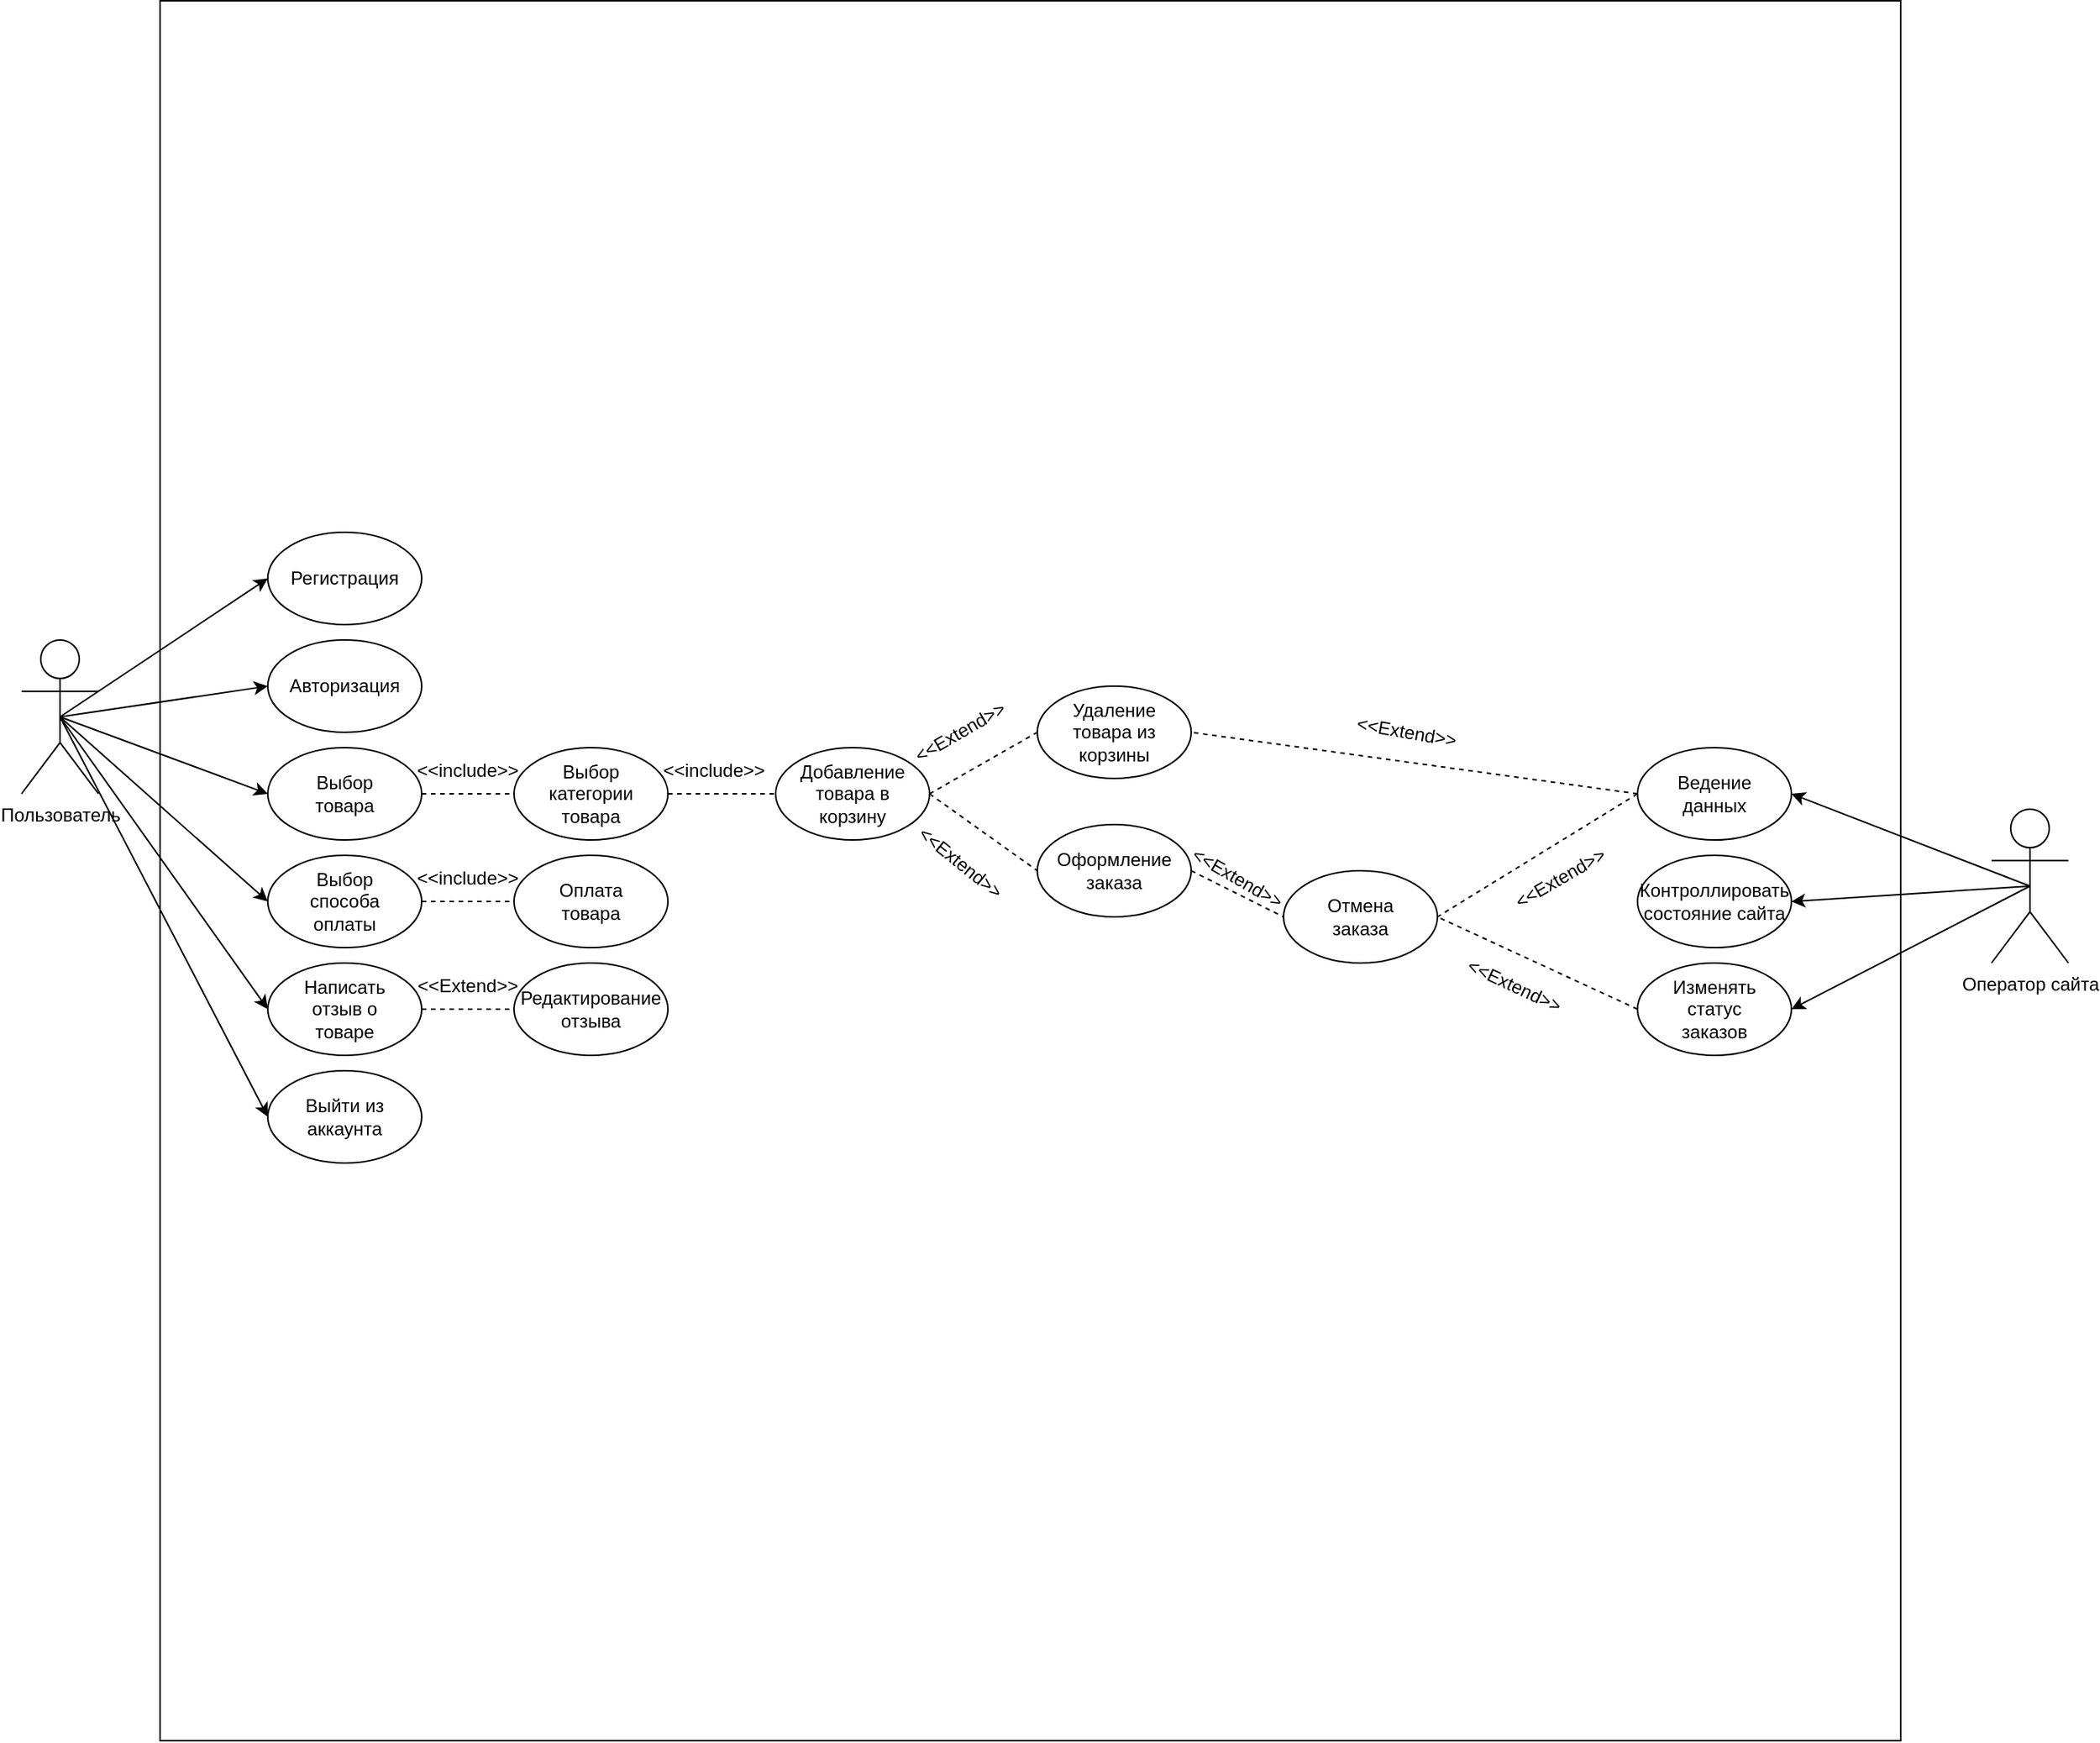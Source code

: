 <mxfile version="21.6.8" type="device">
  <diagram name="Страница — 1" id="o8kjD8jLd8lPkc_qO3lF">
    <mxGraphModel dx="1744" dy="2013" grid="1" gridSize="10" guides="1" tooltips="1" connect="1" arrows="1" fold="1" page="1" pageScale="1" pageWidth="827" pageHeight="1169" math="0" shadow="0">
      <root>
        <mxCell id="0" />
        <mxCell id="1" parent="0" />
        <mxCell id="VRkJQPhruLQGKAglXqk0-1" value="" style="whiteSpace=wrap;html=1;aspect=fixed;" vertex="1" parent="1">
          <mxGeometry x="120" y="-295.5" width="1131" height="1131" as="geometry" />
        </mxCell>
        <mxCell id="VRkJQPhruLQGKAglXqk0-2" value="Пользователь" style="shape=umlActor;verticalLabelPosition=bottom;verticalAlign=top;html=1;outlineConnect=0;" vertex="1" parent="1">
          <mxGeometry x="30" y="120" width="50" height="100" as="geometry" />
        </mxCell>
        <mxCell id="VRkJQPhruLQGKAglXqk0-3" value="" style="ellipse;whiteSpace=wrap;html=1;" vertex="1" parent="1">
          <mxGeometry x="190" y="50" width="100" height="60" as="geometry" />
        </mxCell>
        <mxCell id="VRkJQPhruLQGKAglXqk0-4" value="" style="ellipse;whiteSpace=wrap;html=1;" vertex="1" parent="1">
          <mxGeometry x="190" y="120" width="100" height="60" as="geometry" />
        </mxCell>
        <mxCell id="VRkJQPhruLQGKAglXqk0-5" value="" style="ellipse;whiteSpace=wrap;html=1;" vertex="1" parent="1">
          <mxGeometry x="190" y="190" width="100" height="60" as="geometry" />
        </mxCell>
        <mxCell id="VRkJQPhruLQGKAglXqk0-6" value="" style="ellipse;whiteSpace=wrap;html=1;" vertex="1" parent="1">
          <mxGeometry x="350" y="190" width="100" height="60" as="geometry" />
        </mxCell>
        <mxCell id="VRkJQPhruLQGKAglXqk0-7" value="Регистрация" style="text;html=1;strokeColor=none;fillColor=none;align=center;verticalAlign=middle;whiteSpace=wrap;rounded=0;" vertex="1" parent="1">
          <mxGeometry x="210" y="65" width="60" height="30" as="geometry" />
        </mxCell>
        <mxCell id="VRkJQPhruLQGKAglXqk0-8" value="Авторизация" style="text;html=1;strokeColor=none;fillColor=none;align=center;verticalAlign=middle;whiteSpace=wrap;rounded=0;" vertex="1" parent="1">
          <mxGeometry x="210" y="135" width="60" height="30" as="geometry" />
        </mxCell>
        <mxCell id="VRkJQPhruLQGKAglXqk0-9" value="Выбор товара" style="text;html=1;strokeColor=none;fillColor=none;align=center;verticalAlign=middle;whiteSpace=wrap;rounded=0;" vertex="1" parent="1">
          <mxGeometry x="210" y="205" width="60" height="30" as="geometry" />
        </mxCell>
        <mxCell id="VRkJQPhruLQGKAglXqk0-11" value="" style="ellipse;whiteSpace=wrap;html=1;" vertex="1" parent="1">
          <mxGeometry x="520" y="190" width="100" height="60" as="geometry" />
        </mxCell>
        <mxCell id="VRkJQPhruLQGKAglXqk0-12" value="Выбор категории товара" style="text;html=1;strokeColor=none;fillColor=none;align=center;verticalAlign=middle;whiteSpace=wrap;rounded=0;" vertex="1" parent="1">
          <mxGeometry x="370" y="205" width="60" height="30" as="geometry" />
        </mxCell>
        <mxCell id="VRkJQPhruLQGKAglXqk0-13" value="Добавление товара в корзину" style="text;html=1;strokeColor=none;fillColor=none;align=center;verticalAlign=middle;whiteSpace=wrap;rounded=0;" vertex="1" parent="1">
          <mxGeometry x="540" y="205" width="60" height="30" as="geometry" />
        </mxCell>
        <mxCell id="VRkJQPhruLQGKAglXqk0-14" value="" style="endArrow=classic;html=1;rounded=0;exitX=0.5;exitY=0.5;exitDx=0;exitDy=0;exitPerimeter=0;entryX=0;entryY=0.5;entryDx=0;entryDy=0;" edge="1" parent="1" source="VRkJQPhruLQGKAglXqk0-2" target="VRkJQPhruLQGKAglXqk0-3">
          <mxGeometry width="50" height="50" relative="1" as="geometry">
            <mxPoint x="120" y="140" as="sourcePoint" />
            <mxPoint x="170" y="90" as="targetPoint" />
          </mxGeometry>
        </mxCell>
        <mxCell id="VRkJQPhruLQGKAglXqk0-15" value="" style="endArrow=classic;html=1;rounded=0;exitX=0.5;exitY=0.5;exitDx=0;exitDy=0;exitPerimeter=0;entryX=0;entryY=0.5;entryDx=0;entryDy=0;" edge="1" parent="1" source="VRkJQPhruLQGKAglXqk0-2" target="VRkJQPhruLQGKAglXqk0-4">
          <mxGeometry width="50" height="50" relative="1" as="geometry">
            <mxPoint x="350" y="260" as="sourcePoint" />
            <mxPoint x="400" y="210" as="targetPoint" />
          </mxGeometry>
        </mxCell>
        <mxCell id="VRkJQPhruLQGKAglXqk0-16" value="" style="endArrow=classic;html=1;rounded=0;exitX=0.5;exitY=0.5;exitDx=0;exitDy=0;exitPerimeter=0;entryX=0;entryY=0.5;entryDx=0;entryDy=0;" edge="1" parent="1" source="VRkJQPhruLQGKAglXqk0-2" target="VRkJQPhruLQGKAglXqk0-5">
          <mxGeometry width="50" height="50" relative="1" as="geometry">
            <mxPoint x="350" y="260" as="sourcePoint" />
            <mxPoint x="400" y="210" as="targetPoint" />
          </mxGeometry>
        </mxCell>
        <mxCell id="VRkJQPhruLQGKAglXqk0-17" value="" style="endArrow=none;dashed=1;html=1;rounded=0;exitX=1;exitY=0.5;exitDx=0;exitDy=0;entryX=0;entryY=0.5;entryDx=0;entryDy=0;" edge="1" parent="1" source="VRkJQPhruLQGKAglXqk0-5" target="VRkJQPhruLQGKAglXqk0-6">
          <mxGeometry width="50" height="50" relative="1" as="geometry">
            <mxPoint x="350" y="260" as="sourcePoint" />
            <mxPoint x="400" y="210" as="targetPoint" />
          </mxGeometry>
        </mxCell>
        <mxCell id="VRkJQPhruLQGKAglXqk0-19" value="" style="endArrow=none;dashed=1;html=1;rounded=0;exitX=1;exitY=0.5;exitDx=0;exitDy=0;entryX=0;entryY=0.5;entryDx=0;entryDy=0;" edge="1" parent="1" source="VRkJQPhruLQGKAglXqk0-6" target="VRkJQPhruLQGKAglXqk0-11">
          <mxGeometry width="50" height="50" relative="1" as="geometry">
            <mxPoint x="350" y="260" as="sourcePoint" />
            <mxPoint x="400" y="210" as="targetPoint" />
          </mxGeometry>
        </mxCell>
        <mxCell id="VRkJQPhruLQGKAglXqk0-20" value="&amp;lt;&amp;lt;include&amp;gt;&amp;gt;" style="text;html=1;strokeColor=none;fillColor=none;align=center;verticalAlign=middle;whiteSpace=wrap;rounded=0;" vertex="1" parent="1">
          <mxGeometry x="290" y="190" width="60" height="30" as="geometry" />
        </mxCell>
        <mxCell id="VRkJQPhruLQGKAglXqk0-24" value="&amp;lt;&amp;lt;include&amp;gt;&amp;gt;" style="text;html=1;strokeColor=none;fillColor=none;align=center;verticalAlign=middle;whiteSpace=wrap;rounded=0;" vertex="1" parent="1">
          <mxGeometry x="450" y="190" width="60" height="30" as="geometry" />
        </mxCell>
        <mxCell id="VRkJQPhruLQGKAglXqk0-25" value="" style="ellipse;whiteSpace=wrap;html=1;" vertex="1" parent="1">
          <mxGeometry x="690" y="150" width="100" height="60" as="geometry" />
        </mxCell>
        <mxCell id="VRkJQPhruLQGKAglXqk0-26" value="" style="ellipse;whiteSpace=wrap;html=1;" vertex="1" parent="1">
          <mxGeometry x="690" y="240" width="100" height="60" as="geometry" />
        </mxCell>
        <mxCell id="VRkJQPhruLQGKAglXqk0-27" value="" style="endArrow=none;dashed=1;html=1;rounded=0;exitX=1;exitY=0.5;exitDx=0;exitDy=0;entryX=0;entryY=0.5;entryDx=0;entryDy=0;" edge="1" parent="1" source="VRkJQPhruLQGKAglXqk0-11" target="VRkJQPhruLQGKAglXqk0-25">
          <mxGeometry width="50" height="50" relative="1" as="geometry">
            <mxPoint x="420" y="260" as="sourcePoint" />
            <mxPoint x="470" y="210" as="targetPoint" />
          </mxGeometry>
        </mxCell>
        <mxCell id="VRkJQPhruLQGKAglXqk0-28" value="" style="endArrow=none;dashed=1;html=1;rounded=0;exitX=1;exitY=0.5;exitDx=0;exitDy=0;entryX=0;entryY=0.5;entryDx=0;entryDy=0;" edge="1" parent="1" source="VRkJQPhruLQGKAglXqk0-11" target="VRkJQPhruLQGKAglXqk0-26">
          <mxGeometry width="50" height="50" relative="1" as="geometry">
            <mxPoint x="420" y="260" as="sourcePoint" />
            <mxPoint x="470" y="210" as="targetPoint" />
          </mxGeometry>
        </mxCell>
        <mxCell id="VRkJQPhruLQGKAglXqk0-30" value="&amp;lt;&amp;lt;Extend&amp;gt;&amp;gt;&lt;br&gt;" style="text;html=1;strokeColor=none;fillColor=none;align=center;verticalAlign=middle;whiteSpace=wrap;rounded=0;rotation=-30;" vertex="1" parent="1">
          <mxGeometry x="610" y="165" width="60" height="30" as="geometry" />
        </mxCell>
        <mxCell id="VRkJQPhruLQGKAglXqk0-31" value="&amp;lt;&amp;lt;Extend&amp;gt;&amp;gt;" style="text;html=1;strokeColor=none;fillColor=none;align=center;verticalAlign=middle;whiteSpace=wrap;rounded=0;rotation=39;" vertex="1" parent="1">
          <mxGeometry x="610" y="250" width="60" height="30" as="geometry" />
        </mxCell>
        <mxCell id="VRkJQPhruLQGKAglXqk0-32" value="Удаление товара из корзины" style="text;html=1;strokeColor=none;fillColor=none;align=center;verticalAlign=middle;whiteSpace=wrap;rounded=0;" vertex="1" parent="1">
          <mxGeometry x="710" y="165" width="60" height="30" as="geometry" />
        </mxCell>
        <mxCell id="VRkJQPhruLQGKAglXqk0-33" value="Оформление заказа" style="text;html=1;strokeColor=none;fillColor=none;align=center;verticalAlign=middle;whiteSpace=wrap;rounded=0;" vertex="1" parent="1">
          <mxGeometry x="710" y="255" width="60" height="30" as="geometry" />
        </mxCell>
        <mxCell id="VRkJQPhruLQGKAglXqk0-36" value="" style="ellipse;whiteSpace=wrap;html=1;" vertex="1" parent="1">
          <mxGeometry x="190" y="260" width="100" height="60" as="geometry" />
        </mxCell>
        <mxCell id="VRkJQPhruLQGKAglXqk0-37" value="" style="endArrow=classic;html=1;rounded=0;exitX=0.5;exitY=0.5;exitDx=0;exitDy=0;exitPerimeter=0;entryX=0;entryY=0.5;entryDx=0;entryDy=0;" edge="1" parent="1" source="VRkJQPhruLQGKAglXqk0-2" target="VRkJQPhruLQGKAglXqk0-36">
          <mxGeometry width="50" height="50" relative="1" as="geometry">
            <mxPoint x="420" y="260" as="sourcePoint" />
            <mxPoint x="470" y="210" as="targetPoint" />
          </mxGeometry>
        </mxCell>
        <mxCell id="VRkJQPhruLQGKAglXqk0-38" value="Выбор способа оплаты" style="text;html=1;strokeColor=none;fillColor=none;align=center;verticalAlign=middle;whiteSpace=wrap;rounded=0;" vertex="1" parent="1">
          <mxGeometry x="210" y="275" width="60" height="30" as="geometry" />
        </mxCell>
        <mxCell id="VRkJQPhruLQGKAglXqk0-39" value="" style="ellipse;whiteSpace=wrap;html=1;" vertex="1" parent="1">
          <mxGeometry x="350" y="260" width="100" height="60" as="geometry" />
        </mxCell>
        <mxCell id="VRkJQPhruLQGKAglXqk0-41" value="" style="endArrow=none;dashed=1;html=1;rounded=0;exitX=1;exitY=0.5;exitDx=0;exitDy=0;entryX=0;entryY=0.5;entryDx=0;entryDy=0;" edge="1" parent="1" source="VRkJQPhruLQGKAglXqk0-36" target="VRkJQPhruLQGKAglXqk0-39">
          <mxGeometry width="50" height="50" relative="1" as="geometry">
            <mxPoint x="420" y="260" as="sourcePoint" />
            <mxPoint x="470" y="210" as="targetPoint" />
          </mxGeometry>
        </mxCell>
        <mxCell id="VRkJQPhruLQGKAglXqk0-42" value="Оплата товара" style="text;html=1;strokeColor=none;fillColor=none;align=center;verticalAlign=middle;whiteSpace=wrap;rounded=0;" vertex="1" parent="1">
          <mxGeometry x="370" y="275" width="60" height="30" as="geometry" />
        </mxCell>
        <mxCell id="VRkJQPhruLQGKAglXqk0-43" value="&amp;lt;&amp;lt;include&amp;gt;&amp;gt;" style="text;html=1;strokeColor=none;fillColor=none;align=center;verticalAlign=middle;whiteSpace=wrap;rounded=0;" vertex="1" parent="1">
          <mxGeometry x="290" y="260" width="60" height="30" as="geometry" />
        </mxCell>
        <mxCell id="VRkJQPhruLQGKAglXqk0-44" value="" style="endArrow=none;dashed=1;html=1;rounded=0;exitX=1;exitY=0.5;exitDx=0;exitDy=0;entryX=0;entryY=0.5;entryDx=0;entryDy=0;" edge="1" parent="1" source="VRkJQPhruLQGKAglXqk0-26" target="VRkJQPhruLQGKAglXqk0-45">
          <mxGeometry width="50" height="50" relative="1" as="geometry">
            <mxPoint x="590" y="260" as="sourcePoint" />
            <mxPoint x="640" y="210" as="targetPoint" />
          </mxGeometry>
        </mxCell>
        <mxCell id="VRkJQPhruLQGKAglXqk0-45" value="" style="ellipse;whiteSpace=wrap;html=1;" vertex="1" parent="1">
          <mxGeometry x="850" y="270" width="100" height="60" as="geometry" />
        </mxCell>
        <mxCell id="VRkJQPhruLQGKAglXqk0-49" value="&amp;lt;&amp;lt;Extend&amp;gt;&amp;gt;" style="text;html=1;strokeColor=none;fillColor=none;align=center;verticalAlign=middle;whiteSpace=wrap;rounded=0;rotation=30;" vertex="1" parent="1">
          <mxGeometry x="790" y="260" width="60" height="30" as="geometry" />
        </mxCell>
        <mxCell id="VRkJQPhruLQGKAglXqk0-50" value="Отмена заказа" style="text;html=1;strokeColor=none;fillColor=none;align=center;verticalAlign=middle;whiteSpace=wrap;rounded=0;" vertex="1" parent="1">
          <mxGeometry x="870" y="285" width="60" height="30" as="geometry" />
        </mxCell>
        <mxCell id="VRkJQPhruLQGKAglXqk0-51" value="" style="ellipse;whiteSpace=wrap;html=1;" vertex="1" parent="1">
          <mxGeometry x="190" y="330" width="100" height="60" as="geometry" />
        </mxCell>
        <mxCell id="VRkJQPhruLQGKAglXqk0-52" value="Написать отзыв о товаре" style="text;html=1;strokeColor=none;fillColor=none;align=center;verticalAlign=middle;whiteSpace=wrap;rounded=0;" vertex="1" parent="1">
          <mxGeometry x="210" y="345" width="60" height="30" as="geometry" />
        </mxCell>
        <mxCell id="VRkJQPhruLQGKAglXqk0-54" value="" style="ellipse;whiteSpace=wrap;html=1;" vertex="1" parent="1">
          <mxGeometry x="350" y="330" width="100" height="60" as="geometry" />
        </mxCell>
        <mxCell id="VRkJQPhruLQGKAglXqk0-55" value="" style="endArrow=none;dashed=1;html=1;rounded=0;exitX=1;exitY=0.5;exitDx=0;exitDy=0;entryX=0;entryY=0.5;entryDx=0;entryDy=0;" edge="1" parent="1" source="VRkJQPhruLQGKAglXqk0-51" target="VRkJQPhruLQGKAglXqk0-54">
          <mxGeometry width="50" height="50" relative="1" as="geometry">
            <mxPoint x="500" y="350" as="sourcePoint" />
            <mxPoint x="550" y="300" as="targetPoint" />
          </mxGeometry>
        </mxCell>
        <mxCell id="VRkJQPhruLQGKAglXqk0-56" value="&amp;lt;&amp;lt;Extend&amp;gt;&amp;gt;" style="text;html=1;strokeColor=none;fillColor=none;align=center;verticalAlign=middle;whiteSpace=wrap;rounded=0;" vertex="1" parent="1">
          <mxGeometry x="290" y="330" width="60" height="30" as="geometry" />
        </mxCell>
        <mxCell id="VRkJQPhruLQGKAglXqk0-57" value="Редактирование отзыва" style="text;html=1;strokeColor=none;fillColor=none;align=center;verticalAlign=middle;whiteSpace=wrap;rounded=0;" vertex="1" parent="1">
          <mxGeometry x="370" y="345" width="60" height="30" as="geometry" />
        </mxCell>
        <mxCell id="VRkJQPhruLQGKAglXqk0-58" value="" style="endArrow=classic;html=1;rounded=0;exitX=0.5;exitY=0.5;exitDx=0;exitDy=0;exitPerimeter=0;entryX=0;entryY=0.5;entryDx=0;entryDy=0;" edge="1" parent="1" source="VRkJQPhruLQGKAglXqk0-2" target="VRkJQPhruLQGKAglXqk0-51">
          <mxGeometry width="50" height="50" relative="1" as="geometry">
            <mxPoint x="500" y="300" as="sourcePoint" />
            <mxPoint x="550" y="250" as="targetPoint" />
          </mxGeometry>
        </mxCell>
        <mxCell id="VRkJQPhruLQGKAglXqk0-59" value="" style="ellipse;whiteSpace=wrap;html=1;" vertex="1" parent="1">
          <mxGeometry x="190" y="400" width="100" height="60" as="geometry" />
        </mxCell>
        <mxCell id="VRkJQPhruLQGKAglXqk0-60" value="" style="endArrow=classic;html=1;rounded=0;exitX=0.5;exitY=0.5;exitDx=0;exitDy=0;exitPerimeter=0;entryX=0;entryY=0.5;entryDx=0;entryDy=0;" edge="1" parent="1" source="VRkJQPhruLQGKAglXqk0-2" target="VRkJQPhruLQGKAglXqk0-59">
          <mxGeometry width="50" height="50" relative="1" as="geometry">
            <mxPoint x="500" y="300" as="sourcePoint" />
            <mxPoint x="550" y="250" as="targetPoint" />
          </mxGeometry>
        </mxCell>
        <mxCell id="VRkJQPhruLQGKAglXqk0-61" value="Выйти из аккаунта" style="text;html=1;strokeColor=none;fillColor=none;align=center;verticalAlign=middle;whiteSpace=wrap;rounded=0;" vertex="1" parent="1">
          <mxGeometry x="210" y="415" width="60" height="30" as="geometry" />
        </mxCell>
        <mxCell id="VRkJQPhruLQGKAglXqk0-63" value="Оператор сайта" style="shape=umlActor;verticalLabelPosition=bottom;verticalAlign=top;html=1;outlineConnect=0;" vertex="1" parent="1">
          <mxGeometry x="1310" y="230" width="50" height="100" as="geometry" />
        </mxCell>
        <mxCell id="VRkJQPhruLQGKAglXqk0-65" value="" style="ellipse;whiteSpace=wrap;html=1;" vertex="1" parent="1">
          <mxGeometry x="1080" y="190" width="100" height="60" as="geometry" />
        </mxCell>
        <mxCell id="VRkJQPhruLQGKAglXqk0-66" value="Ведение данных" style="text;html=1;strokeColor=none;fillColor=none;align=center;verticalAlign=middle;whiteSpace=wrap;rounded=0;" vertex="1" parent="1">
          <mxGeometry x="1100" y="205" width="60" height="30" as="geometry" />
        </mxCell>
        <mxCell id="VRkJQPhruLQGKAglXqk0-67" value="" style="endArrow=none;dashed=1;html=1;rounded=0;exitX=0;exitY=0.5;exitDx=0;exitDy=0;entryX=1;entryY=0.5;entryDx=0;entryDy=0;" edge="1" parent="1" source="VRkJQPhruLQGKAglXqk0-65" target="VRkJQPhruLQGKAglXqk0-25">
          <mxGeometry width="50" height="50" relative="1" as="geometry">
            <mxPoint x="1130" y="310" as="sourcePoint" />
            <mxPoint x="1180" y="260" as="targetPoint" />
          </mxGeometry>
        </mxCell>
        <mxCell id="VRkJQPhruLQGKAglXqk0-68" value="" style="endArrow=none;dashed=1;html=1;rounded=0;exitX=0;exitY=0.5;exitDx=0;exitDy=0;entryX=1;entryY=0.5;entryDx=0;entryDy=0;" edge="1" parent="1" source="VRkJQPhruLQGKAglXqk0-65" target="VRkJQPhruLQGKAglXqk0-45">
          <mxGeometry width="50" height="50" relative="1" as="geometry">
            <mxPoint x="1050" y="310" as="sourcePoint" />
            <mxPoint x="1100" y="260" as="targetPoint" />
          </mxGeometry>
        </mxCell>
        <mxCell id="VRkJQPhruLQGKAglXqk0-70" value="&amp;lt;&amp;lt;Extend&amp;gt;&amp;gt;&lt;br&gt;" style="text;html=1;strokeColor=none;fillColor=none;align=center;verticalAlign=middle;whiteSpace=wrap;rounded=0;rotation=-30;" vertex="1" parent="1">
          <mxGeometry x="1000" y="260" width="60" height="30" as="geometry" />
        </mxCell>
        <mxCell id="VRkJQPhruLQGKAglXqk0-71" value="&amp;lt;&amp;lt;Extend&amp;gt;&amp;gt;&lt;br&gt;" style="text;html=1;strokeColor=none;fillColor=none;align=center;verticalAlign=middle;whiteSpace=wrap;rounded=0;rotation=10;" vertex="1" parent="1">
          <mxGeometry x="900" y="165" width="60" height="30" as="geometry" />
        </mxCell>
        <mxCell id="VRkJQPhruLQGKAglXqk0-72" value="" style="endArrow=classic;html=1;rounded=0;exitX=0.5;exitY=0.5;exitDx=0;exitDy=0;exitPerimeter=0;entryX=1;entryY=0.5;entryDx=0;entryDy=0;" edge="1" parent="1" source="VRkJQPhruLQGKAglXqk0-63" target="VRkJQPhruLQGKAglXqk0-65">
          <mxGeometry width="50" height="50" relative="1" as="geometry">
            <mxPoint x="1230" y="350" as="sourcePoint" />
            <mxPoint x="1280" y="300" as="targetPoint" />
          </mxGeometry>
        </mxCell>
        <mxCell id="VRkJQPhruLQGKAglXqk0-75" value="" style="ellipse;whiteSpace=wrap;html=1;" vertex="1" parent="1">
          <mxGeometry x="1080" y="260" width="100" height="60" as="geometry" />
        </mxCell>
        <mxCell id="VRkJQPhruLQGKAglXqk0-80" value="Контроллировать состояние сайта" style="text;html=1;strokeColor=none;fillColor=none;align=center;verticalAlign=middle;whiteSpace=wrap;rounded=0;" vertex="1" parent="1">
          <mxGeometry x="1100" y="275" width="60" height="30" as="geometry" />
        </mxCell>
        <mxCell id="VRkJQPhruLQGKAglXqk0-82" value="" style="ellipse;whiteSpace=wrap;html=1;" vertex="1" parent="1">
          <mxGeometry x="1080" y="330" width="100" height="60" as="geometry" />
        </mxCell>
        <mxCell id="VRkJQPhruLQGKAglXqk0-83" value="Изменять статус заказов" style="text;html=1;strokeColor=none;fillColor=none;align=center;verticalAlign=middle;whiteSpace=wrap;rounded=0;" vertex="1" parent="1">
          <mxGeometry x="1100" y="345" width="60" height="30" as="geometry" />
        </mxCell>
        <mxCell id="VRkJQPhruLQGKAglXqk0-84" value="" style="endArrow=classic;html=1;rounded=0;exitX=0.5;exitY=0.5;exitDx=0;exitDy=0;exitPerimeter=0;entryX=1;entryY=0.5;entryDx=0;entryDy=0;" edge="1" parent="1" source="VRkJQPhruLQGKAglXqk0-63" target="VRkJQPhruLQGKAglXqk0-75">
          <mxGeometry width="50" height="50" relative="1" as="geometry">
            <mxPoint x="1110" y="320" as="sourcePoint" />
            <mxPoint x="1160" y="270" as="targetPoint" />
          </mxGeometry>
        </mxCell>
        <mxCell id="VRkJQPhruLQGKAglXqk0-85" value="" style="endArrow=classic;html=1;rounded=0;exitX=0.5;exitY=0.5;exitDx=0;exitDy=0;exitPerimeter=0;entryX=1;entryY=0.5;entryDx=0;entryDy=0;" edge="1" parent="1" source="VRkJQPhruLQGKAglXqk0-63" target="VRkJQPhruLQGKAglXqk0-82">
          <mxGeometry width="50" height="50" relative="1" as="geometry">
            <mxPoint x="1110" y="320" as="sourcePoint" />
            <mxPoint x="1160" y="270" as="targetPoint" />
          </mxGeometry>
        </mxCell>
        <mxCell id="VRkJQPhruLQGKAglXqk0-86" value="" style="endArrow=none;dashed=1;html=1;rounded=0;exitX=0;exitY=0.5;exitDx=0;exitDy=0;entryX=1;entryY=0.5;entryDx=0;entryDy=0;" edge="1" parent="1" source="VRkJQPhruLQGKAglXqk0-82" target="VRkJQPhruLQGKAglXqk0-45">
          <mxGeometry width="50" height="50" relative="1" as="geometry">
            <mxPoint x="1060" y="340" as="sourcePoint" />
            <mxPoint x="1110" y="290" as="targetPoint" />
          </mxGeometry>
        </mxCell>
        <mxCell id="VRkJQPhruLQGKAglXqk0-87" value="&amp;lt;&amp;lt;Extend&amp;gt;&amp;gt;&lt;br&gt;" style="text;html=1;strokeColor=none;fillColor=none;align=center;verticalAlign=middle;whiteSpace=wrap;rounded=0;rotation=25;" vertex="1" parent="1">
          <mxGeometry x="970" y="330" width="60" height="30" as="geometry" />
        </mxCell>
      </root>
    </mxGraphModel>
  </diagram>
</mxfile>
